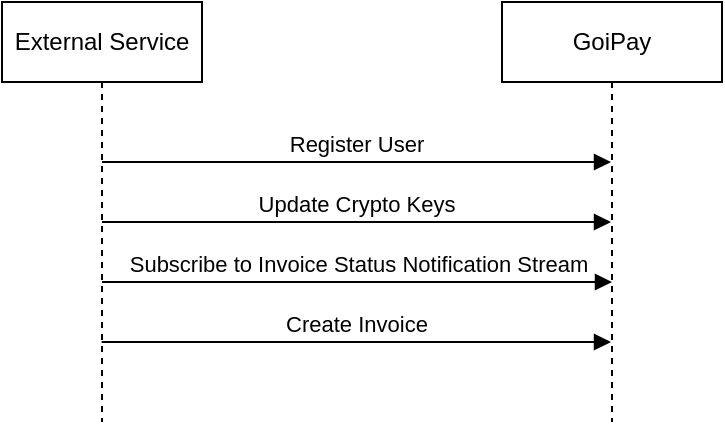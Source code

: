 <mxfile version="24.7.17">
  <diagram name="Page-1" id="2YBvvXClWsGukQMizWep">
    <mxGraphModel dx="989" dy="584" grid="1" gridSize="10" guides="1" tooltips="1" connect="1" arrows="1" fold="1" page="1" pageScale="1" pageWidth="850" pageHeight="1100" math="0" shadow="0">
      <root>
        <mxCell id="0" />
        <mxCell id="1" parent="0" />
        <mxCell id="aM9ryv3xv72pqoxQDRHE-1" value="External Service" style="shape=umlLifeline;perimeter=lifelinePerimeter;whiteSpace=wrap;html=1;container=0;dropTarget=0;collapsible=0;recursiveResize=0;outlineConnect=0;portConstraint=eastwest;newEdgeStyle={&quot;edgeStyle&quot;:&quot;elbowEdgeStyle&quot;,&quot;elbow&quot;:&quot;vertical&quot;,&quot;curved&quot;:0,&quot;rounded&quot;:0};" parent="1" vertex="1">
          <mxGeometry x="230" y="190" width="100" height="210" as="geometry" />
        </mxCell>
        <mxCell id="aM9ryv3xv72pqoxQDRHE-5" value="GoiPay" style="shape=umlLifeline;perimeter=lifelinePerimeter;whiteSpace=wrap;html=1;container=0;dropTarget=0;collapsible=0;recursiveResize=0;outlineConnect=0;portConstraint=eastwest;newEdgeStyle={&quot;edgeStyle&quot;:&quot;elbowEdgeStyle&quot;,&quot;elbow&quot;:&quot;vertical&quot;,&quot;curved&quot;:0,&quot;rounded&quot;:0};" parent="1" vertex="1">
          <mxGeometry x="480" y="190" width="110" height="210" as="geometry" />
        </mxCell>
        <mxCell id="aM9ryv3xv72pqoxQDRHE-7" value="Register User" style="html=1;verticalAlign=bottom;endArrow=block;edgeStyle=elbowEdgeStyle;elbow=vertical;curved=0;rounded=0;" parent="1" source="aM9ryv3xv72pqoxQDRHE-1" target="aM9ryv3xv72pqoxQDRHE-5" edge="1">
          <mxGeometry x="-0.001" relative="1" as="geometry">
            <mxPoint x="355" y="270" as="sourcePoint" />
            <Array as="points">
              <mxPoint x="440" y="270" />
            </Array>
            <mxPoint x="525.0" y="270" as="targetPoint" />
            <mxPoint as="offset" />
          </mxGeometry>
        </mxCell>
        <mxCell id="4zL-p-ITJeOD_kAL1o56-3" value="Update Crypto Keys" style="html=1;verticalAlign=bottom;endArrow=block;edgeStyle=elbowEdgeStyle;elbow=vertical;curved=0;rounded=0;" edge="1" parent="1" source="aM9ryv3xv72pqoxQDRHE-1" target="aM9ryv3xv72pqoxQDRHE-5">
          <mxGeometry x="-0.001" relative="1" as="geometry">
            <mxPoint x="350" y="300" as="sourcePoint" />
            <Array as="points">
              <mxPoint x="435" y="300" />
            </Array>
            <mxPoint x="530" y="300" as="targetPoint" />
            <mxPoint as="offset" />
          </mxGeometry>
        </mxCell>
        <mxCell id="4zL-p-ITJeOD_kAL1o56-4" value="Subscribe to Invoice Status Notification Stream" style="html=1;verticalAlign=bottom;endArrow=block;edgeStyle=elbowEdgeStyle;elbow=vertical;curved=0;rounded=0;" edge="1" parent="1" source="aM9ryv3xv72pqoxQDRHE-1">
          <mxGeometry x="-0.001" relative="1" as="geometry">
            <mxPoint x="350" y="330" as="sourcePoint" />
            <Array as="points">
              <mxPoint x="435" y="330" />
            </Array>
            <mxPoint x="535" y="330" as="targetPoint" />
            <mxPoint as="offset" />
          </mxGeometry>
        </mxCell>
        <mxCell id="4zL-p-ITJeOD_kAL1o56-5" value="Create Invoice" style="html=1;verticalAlign=bottom;endArrow=block;edgeStyle=elbowEdgeStyle;elbow=vertical;curved=0;rounded=0;" edge="1" parent="1" target="aM9ryv3xv72pqoxQDRHE-5">
          <mxGeometry x="-0.001" relative="1" as="geometry">
            <mxPoint x="279.81" y="360" as="sourcePoint" />
            <Array as="points">
              <mxPoint x="390" y="360" />
              <mxPoint x="435" y="370" />
            </Array>
            <mxPoint x="520" y="360" as="targetPoint" />
            <mxPoint as="offset" />
          </mxGeometry>
        </mxCell>
      </root>
    </mxGraphModel>
  </diagram>
</mxfile>

